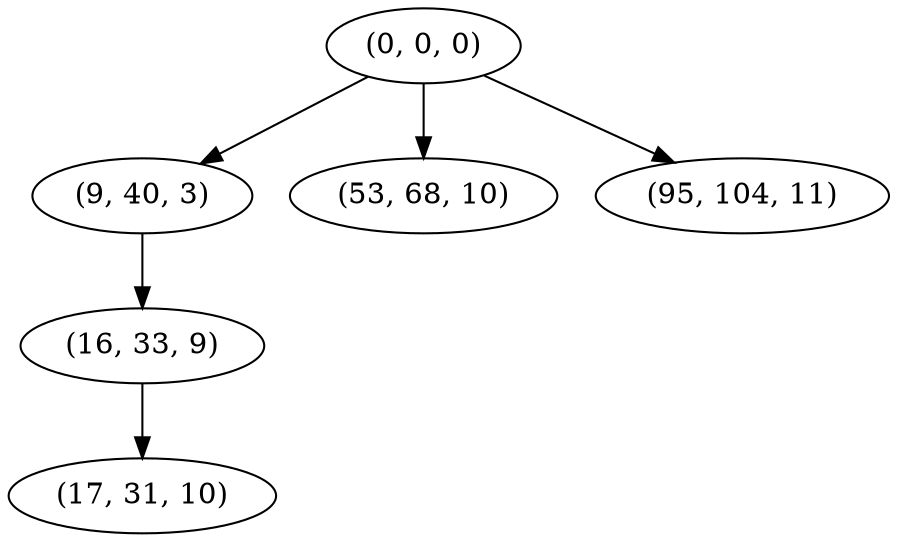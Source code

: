 digraph tree {
    "(0, 0, 0)";
    "(9, 40, 3)";
    "(16, 33, 9)";
    "(17, 31, 10)";
    "(53, 68, 10)";
    "(95, 104, 11)";
    "(0, 0, 0)" -> "(9, 40, 3)";
    "(0, 0, 0)" -> "(53, 68, 10)";
    "(0, 0, 0)" -> "(95, 104, 11)";
    "(9, 40, 3)" -> "(16, 33, 9)";
    "(16, 33, 9)" -> "(17, 31, 10)";
}
